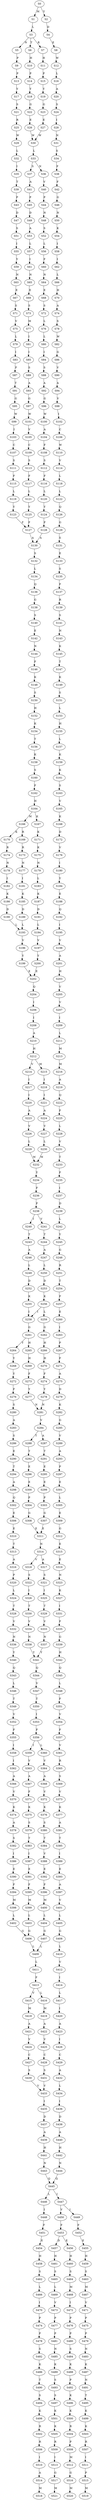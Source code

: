 strict digraph  {
	S0 -> S1 [ label = M ];
	S0 -> S2 [ label = Y ];
	S1 -> S3 [ label = L ];
	S2 -> S4 [ label = D ];
	S3 -> S5 [ label = N ];
	S3 -> S6 [ label = T ];
	S3 -> S7 [ label = R ];
	S4 -> S8 [ label = E ];
	S5 -> S9 [ label = P ];
	S6 -> S10 [ label = H ];
	S7 -> S11 [ label = H ];
	S8 -> S12 [ label = W ];
	S9 -> S13 [ label = P ];
	S10 -> S14 [ label = P ];
	S11 -> S15 [ label = P ];
	S12 -> S16 [ label = L ];
	S13 -> S17 [ label = Y ];
	S14 -> S18 [ label = Y ];
	S15 -> S19 [ label = Y ];
	S16 -> S20 [ label = A ];
	S17 -> S21 [ label = S ];
	S18 -> S22 [ label = G ];
	S19 -> S23 [ label = G ];
	S20 -> S24 [ label = S ];
	S21 -> S25 [ label = R ];
	S22 -> S26 [ label = E ];
	S23 -> S27 [ label = E ];
	S24 -> S28 [ label = I ];
	S25 -> S29 [ label = W ];
	S26 -> S30 [ label = W ];
	S27 -> S30 [ label = W ];
	S28 -> S31 [ label = N ];
	S29 -> S32 [ label = L ];
	S30 -> S33 [ label = L ];
	S31 -> S34 [ label = S ];
	S32 -> S35 [ label = I ];
	S33 -> S36 [ label = N ];
	S33 -> S37 [ label = S ];
	S34 -> S38 [ label = F ];
	S35 -> S39 [ label = T ];
	S36 -> S40 [ label = V ];
	S37 -> S41 [ label = A ];
	S38 -> S42 [ label = F ];
	S39 -> S43 [ label = P ];
	S40 -> S44 [ label = P ];
	S41 -> S45 [ label = P ];
	S42 -> S46 [ label = G ];
	S43 -> S47 [ label = D ];
	S44 -> S48 [ label = N ];
	S45 -> S49 [ label = D ];
	S46 -> S50 [ label = N ];
	S47 -> S51 [ label = S ];
	S48 -> S52 [ label = S ];
	S49 -> S53 [ label = A ];
	S50 -> S54 [ label = K ];
	S51 -> S55 [ label = I ];
	S52 -> S56 [ label = L ];
	S53 -> S57 [ label = L ];
	S54 -> S58 [ label = I ];
	S55 -> S59 [ label = Y ];
	S56 -> S60 [ label = F ];
	S57 -> S61 [ label = I ];
	S58 -> S62 [ label = I ];
	S59 -> S63 [ label = N ];
	S60 -> S64 [ label = N ];
	S61 -> S65 [ label = N ];
	S62 -> S66 [ label = L ];
	S63 -> S67 [ label = E ];
	S64 -> S68 [ label = E ];
	S65 -> S69 [ label = E ];
	S66 -> S70 [ label = H ];
	S67 -> S71 [ label = S ];
	S68 -> S72 [ label = S ];
	S69 -> S73 [ label = S ];
	S70 -> S74 [ label = A ];
	S71 -> S75 [ label = V ];
	S72 -> S76 [ label = L ];
	S73 -> S77 [ label = M ];
	S74 -> S78 [ label = S ];
	S75 -> S79 [ label = L ];
	S76 -> S80 [ label = L ];
	S77 -> S81 [ label = I ];
	S78 -> S82 [ label = W ];
	S79 -> S83 [ label = I ];
	S80 -> S84 [ label = I ];
	S81 -> S85 [ label = I ];
	S82 -> S86 [ label = G ];
	S83 -> S87 [ label = F ];
	S84 -> S88 [ label = S ];
	S85 -> S89 [ label = S ];
	S86 -> S90 [ label = V ];
	S87 -> S91 [ label = T ];
	S88 -> S92 [ label = A ];
	S89 -> S93 [ label = A ];
	S90 -> S94 [ label = A ];
	S91 -> S95 [ label = G ];
	S92 -> S96 [ label = G ];
	S93 -> S97 [ label = G ];
	S94 -> S98 [ label = V ];
	S95 -> S99 [ label = W ];
	S96 -> S100 [ label = W ];
	S97 -> S101 [ label = W ];
	S98 -> S102 [ label = I ];
	S99 -> S103 [ label = I ];
	S100 -> S104 [ label = A ];
	S101 -> S105 [ label = V ];
	S102 -> S106 [ label = C ];
	S103 -> S107 [ label = C ];
	S104 -> S108 [ label = F ];
	S105 -> S109 [ label = C ];
	S106 -> S110 [ label = W ];
	S107 -> S111 [ label = S ];
	S108 -> S112 [ label = S ];
	S109 -> S113 [ label = S ];
	S110 -> S114 [ label = V ];
	S111 -> S115 [ label = F ];
	S112 -> S116 [ label = F ];
	S113 -> S117 [ label = F ];
	S114 -> S118 [ label = L ];
	S115 -> S119 [ label = L ];
	S116 -> S120 [ label = L ];
	S117 -> S121 [ label = L ];
	S118 -> S122 [ label = L ];
	S119 -> S123 [ label = Y ];
	S120 -> S124 [ label = Y ];
	S121 -> S125 [ label = Y ];
	S122 -> S126 [ label = Q ];
	S123 -> S127 [ label = F ];
	S124 -> S128 [ label = F ];
	S125 -> S127 [ label = F ];
	S126 -> S129 [ label = G ];
	S127 -> S130 [ label = A ];
	S128 -> S130 [ label = A ];
	S129 -> S131 [ label = S ];
	S130 -> S132 [ label = S ];
	S131 -> S133 [ label = E ];
	S132 -> S134 [ label = L ];
	S133 -> S135 [ label = S ];
	S134 -> S136 [ label = Q ];
	S135 -> S137 [ label = F ];
	S136 -> S138 [ label = G ];
	S137 -> S139 [ label = R ];
	S138 -> S140 [ label = S ];
	S139 -> S141 [ label = S ];
	S140 -> S142 [ label = E ];
	S141 -> S143 [ label = N ];
	S142 -> S144 [ label = N ];
	S143 -> S145 [ label = K ];
	S144 -> S146 [ label = F ];
	S145 -> S147 [ label = T ];
	S146 -> S148 [ label = K ];
	S147 -> S149 [ label = K ];
	S148 -> S150 [ label = S ];
	S149 -> S151 [ label = S ];
	S150 -> S152 [ label = H ];
	S151 -> S153 [ label = L ];
	S152 -> S154 [ label = K ];
	S153 -> S155 [ label = H ];
	S154 -> S156 [ label = T ];
	S155 -> S157 [ label = L ];
	S156 -> S158 [ label = K ];
	S157 -> S159 [ label = K ];
	S158 -> S160 [ label = S ];
	S159 -> S161 [ label = K ];
	S160 -> S162 [ label = F ];
	S161 -> S163 [ label = S ];
	S162 -> S164 [ label = H ];
	S163 -> S165 [ label = V ];
	S164 -> S166 [ label = M ];
	S164 -> S167 [ label = K ];
	S165 -> S168 [ label = K ];
	S166 -> S169 [ label = R ];
	S166 -> S170 [ label = K ];
	S167 -> S171 [ label = K ];
	S168 -> S172 [ label = D ];
	S169 -> S173 [ label = R ];
	S170 -> S174 [ label = R ];
	S171 -> S175 [ label = K ];
	S172 -> S176 [ label = V ];
	S173 -> S177 [ label = N ];
	S174 -> S178 [ label = N ];
	S175 -> S179 [ label = N ];
	S176 -> S180 [ label = I ];
	S177 -> S181 [ label = I ];
	S178 -> S182 [ label = I ];
	S179 -> S183 [ label = L ];
	S180 -> S184 [ label = Y ];
	S181 -> S185 [ label = K ];
	S182 -> S186 [ label = K ];
	S183 -> S187 [ label = K ];
	S184 -> S188 [ label = E ];
	S185 -> S189 [ label = D ];
	S186 -> S190 [ label = D ];
	S187 -> S191 [ label = D ];
	S188 -> S192 [ label = Q ];
	S189 -> S193 [ label = L ];
	S190 -> S193 [ label = L ];
	S191 -> S194 [ label = L ];
	S192 -> S195 [ label = I ];
	S193 -> S196 [ label = V ];
	S194 -> S197 [ label = V ];
	S195 -> S198 [ label = V ];
	S196 -> S199 [ label = Y ];
	S197 -> S200 [ label = Y ];
	S198 -> S201 [ label = A ];
	S199 -> S202 [ label = E ];
	S200 -> S202 [ label = E ];
	S201 -> S203 [ label = H ];
	S202 -> S204 [ label = Q ];
	S203 -> S205 [ label = V ];
	S204 -> S206 [ label = I ];
	S205 -> S207 [ label = V ];
	S206 -> S208 [ label = I ];
	S207 -> S209 [ label = I ];
	S208 -> S210 [ label = A ];
	S209 -> S211 [ label = L ];
	S210 -> S212 [ label = H ];
	S211 -> S213 [ label = M ];
	S212 -> S214 [ label = V ];
	S212 -> S215 [ label = M ];
	S213 -> S216 [ label = M ];
	S214 -> S217 [ label = I ];
	S215 -> S218 [ label = I ];
	S216 -> S219 [ label = A ];
	S217 -> S220 [ label = I ];
	S218 -> S221 [ label = I ];
	S219 -> S222 [ label = Q ];
	S220 -> S223 [ label = A ];
	S221 -> S224 [ label = A ];
	S222 -> S225 [ label = F ];
	S223 -> S226 [ label = V ];
	S224 -> S227 [ label = V ];
	S225 -> S228 [ label = L ];
	S226 -> S229 [ label = L ];
	S227 -> S230 [ label = L ];
	S228 -> S231 [ label = V ];
	S229 -> S232 [ label = M ];
	S230 -> S232 [ label = M ];
	S231 -> S233 [ label = T ];
	S232 -> S234 [ label = Y ];
	S233 -> S235 [ label = F ];
	S234 -> S236 [ label = F ];
	S235 -> S237 [ label = I ];
	S236 -> S238 [ label = F ];
	S237 -> S239 [ label = D ];
	S238 -> S240 [ label = I ];
	S238 -> S241 [ label = V ];
	S239 -> S242 [ label = L ];
	S240 -> S243 [ label = T ];
	S241 -> S244 [ label = T ];
	S242 -> S245 [ label = Y ];
	S243 -> S246 [ label = A ];
	S244 -> S247 [ label = A ];
	S245 -> S248 [ label = G ];
	S246 -> S249 [ label = L ];
	S247 -> S250 [ label = L ];
	S248 -> S251 [ label = R ];
	S249 -> S252 [ label = D ];
	S250 -> S253 [ label = D ];
	S251 -> S254 [ label = T ];
	S252 -> S255 [ label = K ];
	S253 -> S256 [ label = K ];
	S254 -> S257 [ label = F ];
	S255 -> S258 [ label = I ];
	S256 -> S258 [ label = I ];
	S256 -> S259 [ label = L ];
	S257 -> S260 [ label = E ];
	S258 -> S261 [ label = G ];
	S259 -> S262 [ label = G ];
	S260 -> S263 [ label = I ];
	S261 -> S264 [ label = Y ];
	S261 -> S265 [ label = H ];
	S262 -> S266 [ label = H ];
	S263 -> S267 [ label = P ];
	S264 -> S268 [ label = Y ];
	S265 -> S269 [ label = H ];
	S266 -> S270 [ label = H ];
	S267 -> S271 [ label = F ];
	S268 -> S272 [ label = Y ];
	S269 -> S273 [ label = F ];
	S270 -> S274 [ label = F ];
	S271 -> S275 [ label = A ];
	S272 -> S276 [ label = F ];
	S273 -> S277 [ label = Y ];
	S274 -> S278 [ label = Y ];
	S275 -> S279 [ label = D ];
	S276 -> S280 [ label = S ];
	S277 -> S281 [ label = N ];
	S278 -> S281 [ label = N ];
	S279 -> S282 [ label = K ];
	S280 -> S283 [ label = A ];
	S281 -> S284 [ label = V ];
	S282 -> S285 [ label = G ];
	S283 -> S286 [ label = S ];
	S284 -> S287 [ label = A ];
	S284 -> S288 [ label = T ];
	S285 -> S289 [ label = V ];
	S286 -> S290 [ label = E ];
	S287 -> S291 [ label = T ];
	S288 -> S292 [ label = T ];
	S289 -> S293 [ label = A ];
	S290 -> S294 [ label = T ];
	S291 -> S295 [ label = E ];
	S292 -> S296 [ label = E ];
	S293 -> S297 [ label = P ];
	S294 -> S298 [ label = A ];
	S295 -> S299 [ label = E ];
	S296 -> S300 [ label = E ];
	S297 -> S301 [ label = E ];
	S298 -> S302 [ label = Q ];
	S299 -> S303 [ label = P ];
	S300 -> S304 [ label = P ];
	S301 -> S305 [ label = L ];
	S302 -> S306 [ label = E ];
	S303 -> S307 [ label = G ];
	S304 -> S308 [ label = G ];
	S305 -> S309 [ label = E ];
	S306 -> S310 [ label = E ];
	S307 -> S311 [ label = E ];
	S308 -> S311 [ label = E ];
	S309 -> S312 [ label = G ];
	S310 -> S313 [ label = T ];
	S311 -> S314 [ label = N ];
	S312 -> S315 [ label = E ];
	S313 -> S316 [ label = A ];
	S314 -> S317 [ label = A ];
	S314 -> S318 [ label = V ];
	S315 -> S319 [ label = E ];
	S316 -> S320 [ label = P ];
	S317 -> S321 [ label = S ];
	S318 -> S322 [ label = S ];
	S319 -> S323 [ label = N ];
	S320 -> S324 [ label = L ];
	S321 -> S325 [ label = I ];
	S322 -> S326 [ label = I ];
	S323 -> S327 [ label = K ];
	S324 -> S328 [ label = T ];
	S325 -> S329 [ label = T ];
	S326 -> S330 [ label = T ];
	S327 -> S331 [ label = I ];
	S328 -> S332 [ label = V ];
	S329 -> S333 [ label = V ];
	S330 -> S334 [ label = V ];
	S331 -> S335 [ label = F ];
	S332 -> S336 [ label = N ];
	S333 -> S337 [ label = N ];
	S334 -> S338 [ label = N ];
	S335 -> S339 [ label = G ];
	S336 -> S340 [ label = Y ];
	S337 -> S341 [ label = Y ];
	S338 -> S341 [ label = Y ];
	S339 -> S342 [ label = H ];
	S340 -> S343 [ label = Q ];
	S341 -> S344 [ label = Q ];
	S342 -> S345 [ label = Q ];
	S343 -> S346 [ label = L ];
	S344 -> S347 [ label = V ];
	S345 -> S348 [ label = L ];
	S346 -> S349 [ label = T ];
	S347 -> S350 [ label = T ];
	S348 -> S351 [ label = F ];
	S349 -> S352 [ label = V ];
	S350 -> S353 [ label = I ];
	S351 -> S354 [ label = V ];
	S352 -> S355 [ label = F ];
	S353 -> S356 [ label = F ];
	S354 -> S357 [ label = F ];
	S355 -> S358 [ label = I ];
	S356 -> S359 [ label = I ];
	S356 -> S360 [ label = L ];
	S357 -> S361 [ label = V ];
	S358 -> S362 [ label = I ];
	S359 -> S363 [ label = V ];
	S360 -> S364 [ label = V ];
	S361 -> S365 [ label = R ];
	S362 -> S366 [ label = A ];
	S363 -> S367 [ label = A ];
	S364 -> S368 [ label = A ];
	S365 -> S369 [ label = S ];
	S366 -> S370 [ label = V ];
	S367 -> S371 [ label = F ];
	S368 -> S372 [ label = V ];
	S369 -> S373 [ label = V ];
	S370 -> S374 [ label = K ];
	S371 -> S375 [ label = K ];
	S372 -> S376 [ label = K ];
	S373 -> S377 [ label = K ];
	S374 -> S378 [ label = A ];
	S375 -> S379 [ label = S ];
	S376 -> S380 [ label = S ];
	S377 -> S381 [ label = A ];
	S378 -> S382 [ label = S ];
	S379 -> S383 [ label = T ];
	S380 -> S384 [ label = T ];
	S381 -> S385 [ label = T ];
	S382 -> S386 [ label = I ];
	S383 -> S387 [ label = I ];
	S384 -> S388 [ label = V ];
	S385 -> S389 [ label = I ];
	S386 -> S390 [ label = E ];
	S387 -> S391 [ label = E ];
	S388 -> S392 [ label = E ];
	S389 -> S393 [ label = E ];
	S390 -> S394 [ label = F ];
	S391 -> S395 [ label = F ];
	S392 -> S396 [ label = F ];
	S393 -> S397 [ label = A ];
	S394 -> S398 [ label = M ];
	S395 -> S399 [ label = M ];
	S396 -> S400 [ label = M ];
	S397 -> S401 [ label = V ];
	S398 -> S402 [ label = L ];
	S399 -> S403 [ label = L ];
	S400 -> S404 [ label = L ];
	S401 -> S405 [ label = L ];
	S402 -> S406 [ label = G ];
	S403 -> S406 [ label = G ];
	S404 -> S407 [ label = G ];
	S405 -> S408 [ label = G ];
	S406 -> S409 [ label = L ];
	S407 -> S409 [ label = L ];
	S408 -> S410 [ label = L ];
	S409 -> S411 [ label = L ];
	S410 -> S412 [ label = V ];
	S411 -> S413 [ label = F ];
	S412 -> S414 [ label = I ];
	S413 -> S415 [ label = V ];
	S413 -> S416 [ label = L ];
	S414 -> S417 [ label = L ];
	S415 -> S418 [ label = M ];
	S416 -> S419 [ label = M ];
	S417 -> S420 [ label = I ];
	S418 -> S421 [ label = A ];
	S419 -> S422 [ label = A ];
	S420 -> S423 [ label = A ];
	S421 -> S424 [ label = V ];
	S422 -> S425 [ label = V ];
	S423 -> S426 [ label = I ];
	S424 -> S427 [ label = C ];
	S425 -> S428 [ label = C ];
	S426 -> S429 [ label = C ];
	S427 -> S430 [ label = S ];
	S428 -> S431 [ label = S ];
	S429 -> S432 [ label = A ];
	S430 -> S433 [ label = V ];
	S431 -> S433 [ label = V ];
	S432 -> S434 [ label = L ];
	S433 -> S435 [ label = I ];
	S434 -> S436 [ label = I ];
	S435 -> S437 [ label = D ];
	S436 -> S438 [ label = D ];
	S437 -> S439 [ label = A ];
	S438 -> S440 [ label = A ];
	S439 -> S441 [ label = H ];
	S440 -> S442 [ label = H ];
	S441 -> S443 [ label = N ];
	S442 -> S444 [ label = N ];
	S443 -> S445 [ label = Q ];
	S444 -> S445 [ label = Q ];
	S445 -> S446 [ label = L ];
	S445 -> S447 [ label = I ];
	S446 -> S448 [ label = I ];
	S447 -> S449 [ label = I ];
	S447 -> S450 [ label = V ];
	S448 -> S451 [ label = F ];
	S449 -> S452 [ label = F ];
	S450 -> S453 [ label = F ];
	S451 -> S454 [ label = E ];
	S452 -> S455 [ label = E ];
	S453 -> S456 [ label = E ];
	S453 -> S457 [ label = D ];
	S454 -> S458 [ label = H ];
	S455 -> S459 [ label = H ];
	S456 -> S460 [ label = H ];
	S457 -> S461 [ label = H ];
	S458 -> S462 [ label = S ];
	S459 -> S463 [ label = S ];
	S460 -> S464 [ label = S ];
	S461 -> S465 [ label = S ];
	S462 -> S466 [ label = L ];
	S463 -> S467 [ label = M ];
	S464 -> S468 [ label = M ];
	S465 -> S469 [ label = L ];
	S466 -> S470 [ label = I ];
	S467 -> S471 [ label = V ];
	S468 -> S472 [ label = I ];
	S469 -> S473 [ label = V ];
	S470 -> S474 [ label = P ];
	S471 -> S475 [ label = P ];
	S472 -> S476 [ label = P ];
	S473 -> S477 [ label = P ];
	S474 -> S478 [ label = P ];
	S475 -> S479 [ label = P ];
	S476 -> S480 [ label = P ];
	S477 -> S481 [ label = P ];
	S478 -> S482 [ label = S ];
	S479 -> S483 [ label = N ];
	S480 -> S484 [ label = S ];
	S481 -> S485 [ label = N ];
	S482 -> S486 [ label = K ];
	S483 -> S487 [ label = K ];
	S484 -> S488 [ label = K ];
	S485 -> S489 [ label = K ];
	S486 -> S490 [ label = T ];
	S487 -> S491 [ label = N ];
	S488 -> S492 [ label = P ];
	S489 -> S493 [ label = S ];
	S490 -> S494 [ label = S ];
	S491 -> S495 [ label = T ];
	S492 -> S496 [ label = K ];
	S493 -> S497 [ label = S ];
	S494 -> S498 [ label = K ];
	S495 -> S499 [ label = K ];
	S496 -> S500 [ label = K ];
	S497 -> S501 [ label = K ];
	S498 -> S502 [ label = R ];
	S499 -> S503 [ label = K ];
	S500 -> S504 [ label = R ];
	S501 -> S505 [ label = K ];
	S502 -> S506 [ label = R ];
	S503 -> S507 [ label = R ];
	S504 -> S508 [ label = P ];
	S505 -> S509 [ label = R ];
	S506 -> S510 [ label = I ];
	S507 -> S511 [ label = I ];
	S508 -> S512 [ label = M ];
	S509 -> S513 [ label = I ];
	S510 -> S514 [ label = A ];
	S511 -> S515 [ label = P ];
	S512 -> S516 [ label = G ];
	S513 -> S517 [ label = G ];
	S514 -> S518 [ label = M ];
	S515 -> S519 [ label = M ];
	S516 -> S520 [ label = M ];
	S517 -> S521 [ label = M ];
}
